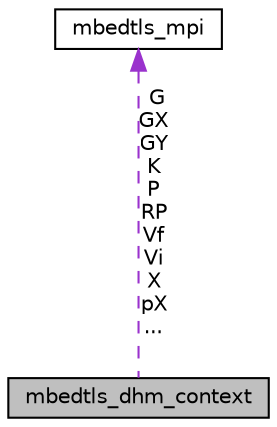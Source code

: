 digraph "mbedtls_dhm_context"
{
 // LATEX_PDF_SIZE
  edge [fontname="Helvetica",fontsize="10",labelfontname="Helvetica",labelfontsize="10"];
  node [fontname="Helvetica",fontsize="10",shape=record];
  Node1 [label="mbedtls_dhm_context",height=0.2,width=0.4,color="black", fillcolor="grey75", style="filled", fontcolor="black",tooltip="The DHM context structure."];
  Node2 -> Node1 [dir="back",color="darkorchid3",fontsize="10",style="dashed",label=" G\nGX\nGY\nK\nP\nRP\nVf\nVi\nX\npX\n..." ,fontname="Helvetica"];
  Node2 [label="mbedtls_mpi",height=0.2,width=0.4,color="black", fillcolor="white", style="filled",URL="$d6/d11/structmbedtls__mpi.html",tooltip="MPI structure."];
}

